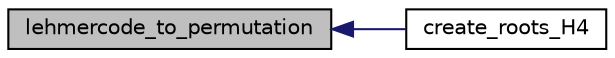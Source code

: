 digraph "lehmercode_to_permutation"
{
  edge [fontname="Helvetica",fontsize="10",labelfontname="Helvetica",labelfontsize="10"];
  node [fontname="Helvetica",fontsize="10",shape=record];
  rankdir="LR";
  Node898 [label="lehmercode_to_permutation",height=0.2,width=0.4,color="black", fillcolor="grey75", style="filled", fontcolor="black"];
  Node898 -> Node899 [dir="back",color="midnightblue",fontsize="10",style="solid",fontname="Helvetica"];
  Node899 [label="create_roots_H4",height=0.2,width=0.4,color="black", fillcolor="white", style="filled",URL="$d2/d23/combinatorics_8h.html#ab009b830f7493eb85cc67e0d611d1495"];
}
